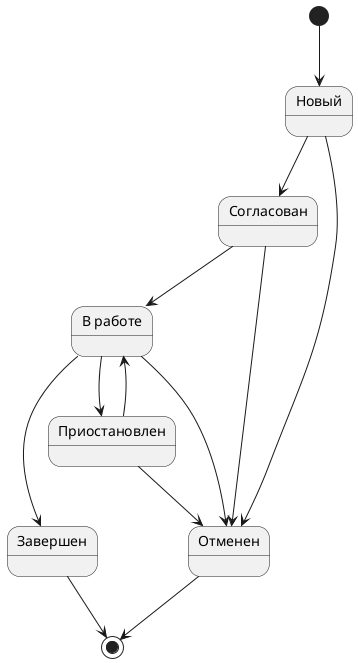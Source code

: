 @startuml Диаграмма состаяний проекта


[*] --> Новый
Новый --> Согласован
Новый --> Отменен

Согласован --> Отменен
Согласован --> InProgress

state "В работе" as InProgress
InProgress --> Отменен
InProgress --> Приостановлен
InProgress --> Завершен

Приостановлен --> InProgress
Приостановлен --> Отменен

Отменен --> [*]
Завершен --> [*]

@enduml
